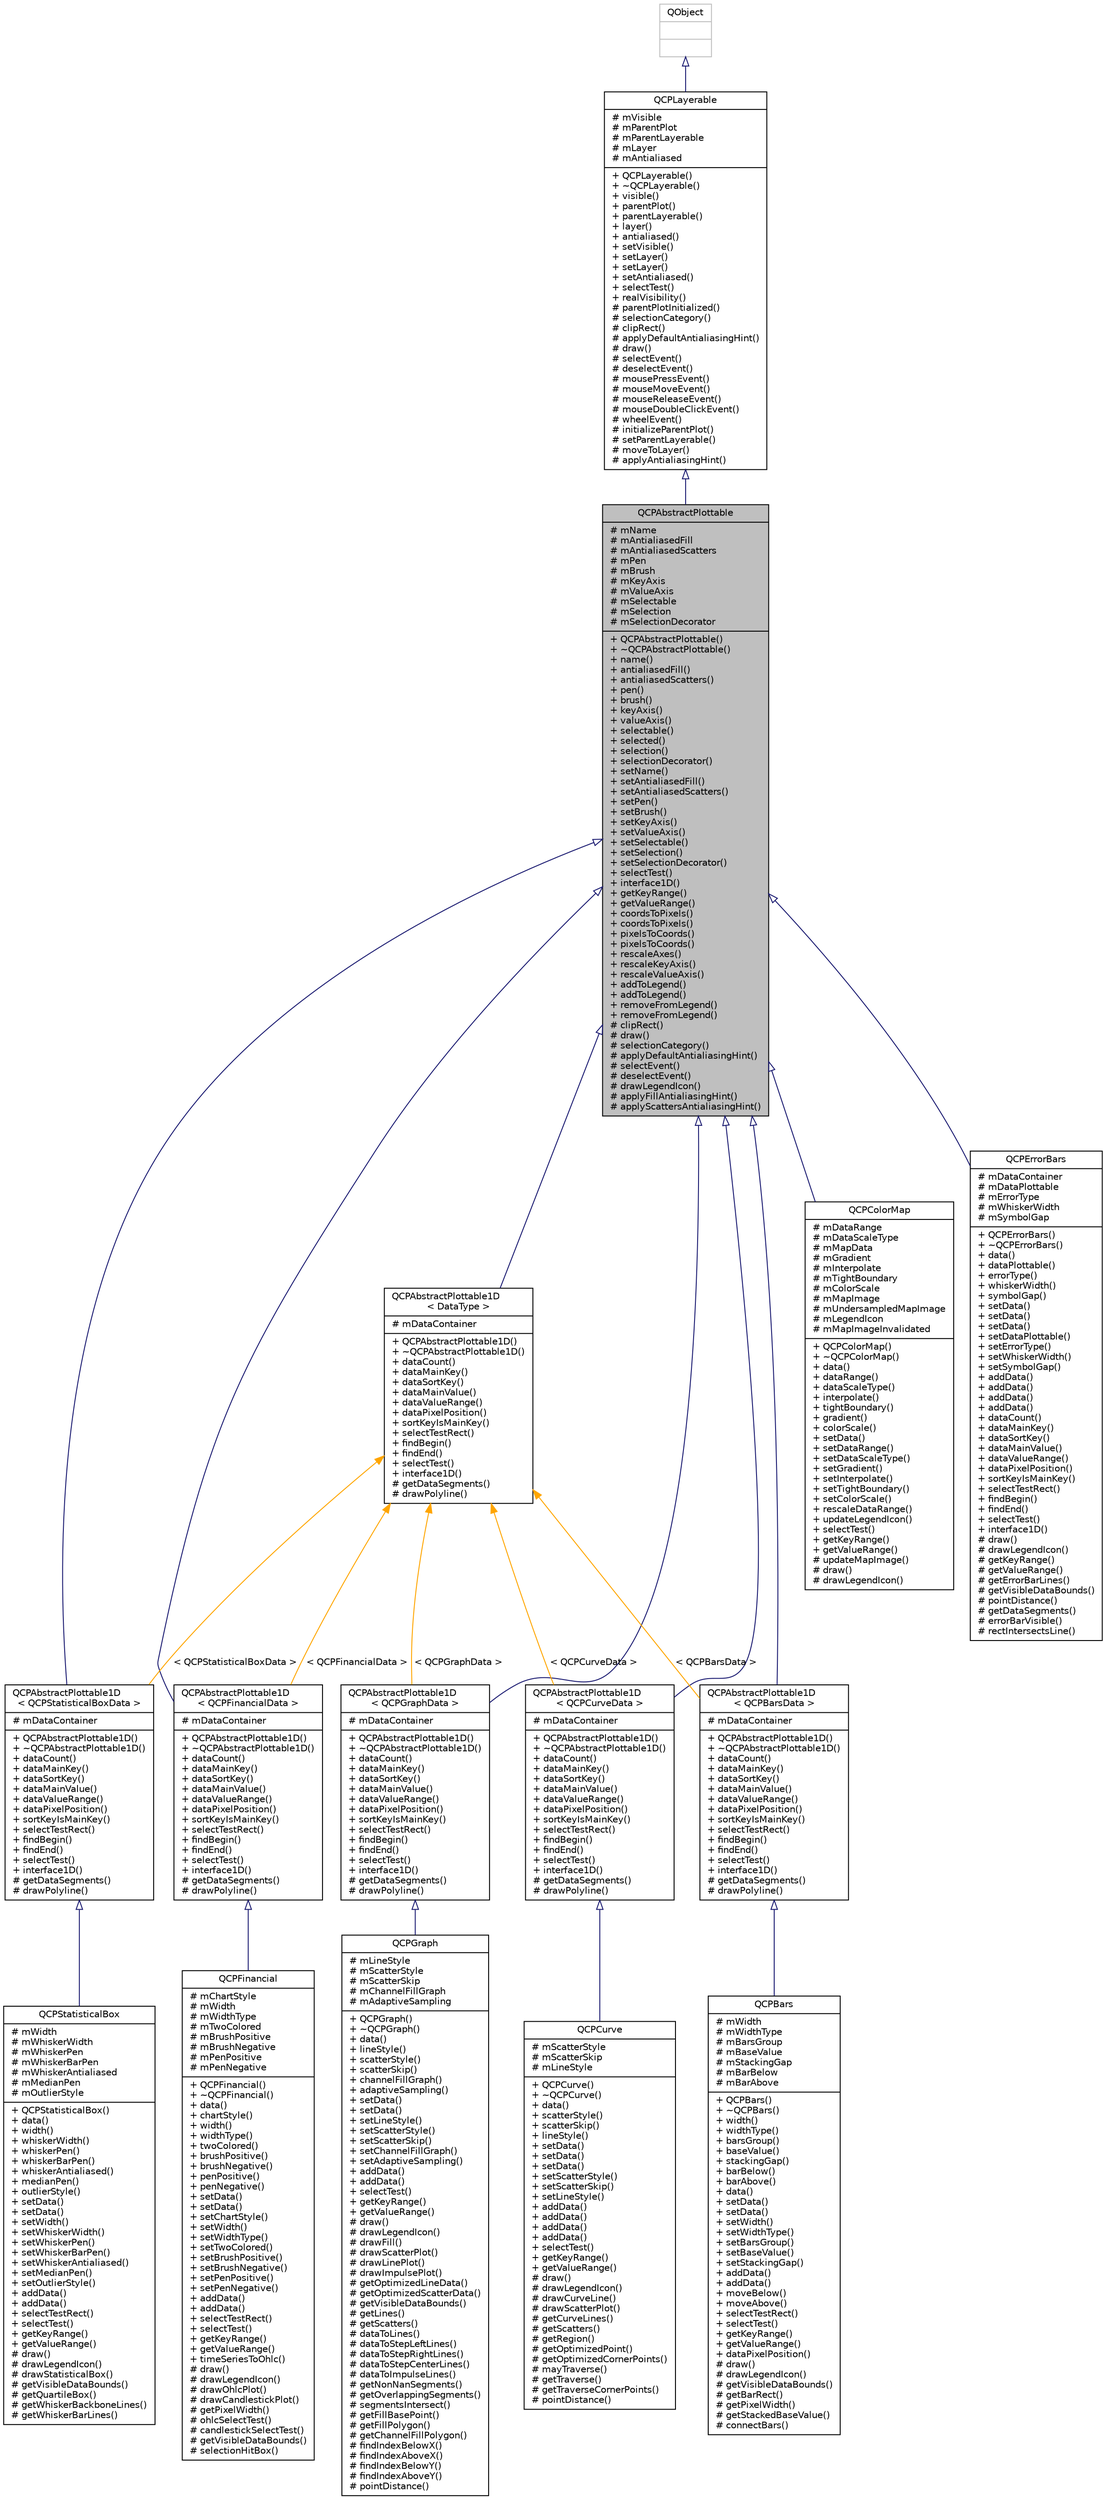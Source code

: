 digraph "QCPAbstractPlottable"
{
  edge [fontname="Helvetica",fontsize="10",labelfontname="Helvetica",labelfontsize="10"];
  node [fontname="Helvetica",fontsize="10",shape=record];
  Node70 [label="{QCPAbstractPlottable\n|# mName\l# mAntialiasedFill\l# mAntialiasedScatters\l# mPen\l# mBrush\l# mKeyAxis\l# mValueAxis\l# mSelectable\l# mSelection\l# mSelectionDecorator\l|+ QCPAbstractPlottable()\l+ ~QCPAbstractPlottable()\l+ name()\l+ antialiasedFill()\l+ antialiasedScatters()\l+ pen()\l+ brush()\l+ keyAxis()\l+ valueAxis()\l+ selectable()\l+ selected()\l+ selection()\l+ selectionDecorator()\l+ setName()\l+ setAntialiasedFill()\l+ setAntialiasedScatters()\l+ setPen()\l+ setBrush()\l+ setKeyAxis()\l+ setValueAxis()\l+ setSelectable()\l+ setSelection()\l+ setSelectionDecorator()\l+ selectTest()\l+ interface1D()\l+ getKeyRange()\l+ getValueRange()\l+ coordsToPixels()\l+ coordsToPixels()\l+ pixelsToCoords()\l+ pixelsToCoords()\l+ rescaleAxes()\l+ rescaleKeyAxis()\l+ rescaleValueAxis()\l+ addToLegend()\l+ addToLegend()\l+ removeFromLegend()\l+ removeFromLegend()\l# clipRect()\l# draw()\l# selectionCategory()\l# applyDefaultAntialiasingHint()\l# selectEvent()\l# deselectEvent()\l# drawLegendIcon()\l# applyFillAntialiasingHint()\l# applyScattersAntialiasingHint()\l}",height=0.2,width=0.4,color="black", fillcolor="grey75", style="filled", fontcolor="black"];
  Node71 -> Node70 [dir="back",color="midnightblue",fontsize="10",style="solid",arrowtail="onormal",fontname="Helvetica"];
  Node71 [label="{QCPLayerable\n|# mVisible\l# mParentPlot\l# mParentLayerable\l# mLayer\l# mAntialiased\l|+ QCPLayerable()\l+ ~QCPLayerable()\l+ visible()\l+ parentPlot()\l+ parentLayerable()\l+ layer()\l+ antialiased()\l+ setVisible()\l+ setLayer()\l+ setLayer()\l+ setAntialiased()\l+ selectTest()\l+ realVisibility()\l# parentPlotInitialized()\l# selectionCategory()\l# clipRect()\l# applyDefaultAntialiasingHint()\l# draw()\l# selectEvent()\l# deselectEvent()\l# mousePressEvent()\l# mouseMoveEvent()\l# mouseReleaseEvent()\l# mouseDoubleClickEvent()\l# wheelEvent()\l# initializeParentPlot()\l# setParentLayerable()\l# moveToLayer()\l# applyAntialiasingHint()\l}",height=0.2,width=0.4,color="black", fillcolor="white", style="filled",URL="$classQCPLayerable.html",tooltip="Base class for all drawable objects. "];
  Node72 -> Node71 [dir="back",color="midnightblue",fontsize="10",style="solid",arrowtail="onormal",fontname="Helvetica"];
  Node72 [label="{QObject\n||}",height=0.2,width=0.4,color="grey75", fillcolor="white", style="filled"];
  Node70 -> Node73 [dir="back",color="midnightblue",fontsize="10",style="solid",arrowtail="onormal",fontname="Helvetica"];
  Node73 [label="{QCPAbstractPlottable1D\l\< DataType \>\n|# mDataContainer\l|+ QCPAbstractPlottable1D()\l+ ~QCPAbstractPlottable1D()\l+ dataCount()\l+ dataMainKey()\l+ dataSortKey()\l+ dataMainValue()\l+ dataValueRange()\l+ dataPixelPosition()\l+ sortKeyIsMainKey()\l+ selectTestRect()\l+ findBegin()\l+ findEnd()\l+ selectTest()\l+ interface1D()\l# getDataSegments()\l# drawPolyline()\l}",height=0.2,width=0.4,color="black", fillcolor="white", style="filled",URL="$classQCPAbstractPlottable1D.html",tooltip="A template base class for plottables with one-dimensional data. "];
  Node73 -> Node74 [dir="back",color="orange",fontsize="10",style="solid",label=" \< QCPFinancialData \>" ,fontname="Helvetica"];
  Node74 [label="{QCPAbstractPlottable1D\l\< QCPFinancialData \>\n|# mDataContainer\l|+ QCPAbstractPlottable1D()\l+ ~QCPAbstractPlottable1D()\l+ dataCount()\l+ dataMainKey()\l+ dataSortKey()\l+ dataMainValue()\l+ dataValueRange()\l+ dataPixelPosition()\l+ sortKeyIsMainKey()\l+ selectTestRect()\l+ findBegin()\l+ findEnd()\l+ selectTest()\l+ interface1D()\l# getDataSegments()\l# drawPolyline()\l}",height=0.2,width=0.4,color="black", fillcolor="white", style="filled",URL="$classQCPAbstractPlottable1D.html"];
  Node74 -> Node75 [dir="back",color="midnightblue",fontsize="10",style="solid",arrowtail="onormal",fontname="Helvetica"];
  Node75 [label="{QCPFinancial\n|# mChartStyle\l# mWidth\l# mWidthType\l# mTwoColored\l# mBrushPositive\l# mBrushNegative\l# mPenPositive\l# mPenNegative\l|+ QCPFinancial()\l+ ~QCPFinancial()\l+ data()\l+ chartStyle()\l+ width()\l+ widthType()\l+ twoColored()\l+ brushPositive()\l+ brushNegative()\l+ penPositive()\l+ penNegative()\l+ setData()\l+ setData()\l+ setChartStyle()\l+ setWidth()\l+ setWidthType()\l+ setTwoColored()\l+ setBrushPositive()\l+ setBrushNegative()\l+ setPenPositive()\l+ setPenNegative()\l+ addData()\l+ addData()\l+ selectTestRect()\l+ selectTest()\l+ getKeyRange()\l+ getValueRange()\l+ timeSeriesToOhlc()\l# draw()\l# drawLegendIcon()\l# drawOhlcPlot()\l# drawCandlestickPlot()\l# getPixelWidth()\l# ohlcSelectTest()\l# candlestickSelectTest()\l# getVisibleDataBounds()\l# selectionHitBox()\l}",height=0.2,width=0.4,color="black", fillcolor="white", style="filled",URL="$classQCPFinancial.html",tooltip="A plottable representing a financial stock chart. "];
  Node73 -> Node76 [dir="back",color="orange",fontsize="10",style="solid",label=" \< QCPStatisticalBoxData \>" ,fontname="Helvetica"];
  Node76 [label="{QCPAbstractPlottable1D\l\< QCPStatisticalBoxData \>\n|# mDataContainer\l|+ QCPAbstractPlottable1D()\l+ ~QCPAbstractPlottable1D()\l+ dataCount()\l+ dataMainKey()\l+ dataSortKey()\l+ dataMainValue()\l+ dataValueRange()\l+ dataPixelPosition()\l+ sortKeyIsMainKey()\l+ selectTestRect()\l+ findBegin()\l+ findEnd()\l+ selectTest()\l+ interface1D()\l# getDataSegments()\l# drawPolyline()\l}",height=0.2,width=0.4,color="black", fillcolor="white", style="filled",URL="$classQCPAbstractPlottable1D.html"];
  Node76 -> Node77 [dir="back",color="midnightblue",fontsize="10",style="solid",arrowtail="onormal",fontname="Helvetica"];
  Node77 [label="{QCPStatisticalBox\n|# mWidth\l# mWhiskerWidth\l# mWhiskerPen\l# mWhiskerBarPen\l# mWhiskerAntialiased\l# mMedianPen\l# mOutlierStyle\l|+ QCPStatisticalBox()\l+ data()\l+ width()\l+ whiskerWidth()\l+ whiskerPen()\l+ whiskerBarPen()\l+ whiskerAntialiased()\l+ medianPen()\l+ outlierStyle()\l+ setData()\l+ setData()\l+ setWidth()\l+ setWhiskerWidth()\l+ setWhiskerPen()\l+ setWhiskerBarPen()\l+ setWhiskerAntialiased()\l+ setMedianPen()\l+ setOutlierStyle()\l+ addData()\l+ addData()\l+ selectTestRect()\l+ selectTest()\l+ getKeyRange()\l+ getValueRange()\l# draw()\l# drawLegendIcon()\l# drawStatisticalBox()\l# getVisibleDataBounds()\l# getQuartileBox()\l# getWhiskerBackboneLines()\l# getWhiskerBarLines()\l}",height=0.2,width=0.4,color="black", fillcolor="white", style="filled",URL="$classQCPStatisticalBox.html",tooltip="A plottable representing a single statistical box in a plot. "];
  Node73 -> Node78 [dir="back",color="orange",fontsize="10",style="solid",label=" \< QCPGraphData \>" ,fontname="Helvetica"];
  Node78 [label="{QCPAbstractPlottable1D\l\< QCPGraphData \>\n|# mDataContainer\l|+ QCPAbstractPlottable1D()\l+ ~QCPAbstractPlottable1D()\l+ dataCount()\l+ dataMainKey()\l+ dataSortKey()\l+ dataMainValue()\l+ dataValueRange()\l+ dataPixelPosition()\l+ sortKeyIsMainKey()\l+ selectTestRect()\l+ findBegin()\l+ findEnd()\l+ selectTest()\l+ interface1D()\l# getDataSegments()\l# drawPolyline()\l}",height=0.2,width=0.4,color="black", fillcolor="white", style="filled",URL="$classQCPAbstractPlottable1D.html"];
  Node78 -> Node79 [dir="back",color="midnightblue",fontsize="10",style="solid",arrowtail="onormal",fontname="Helvetica"];
  Node79 [label="{QCPGraph\n|# mLineStyle\l# mScatterStyle\l# mScatterSkip\l# mChannelFillGraph\l# mAdaptiveSampling\l|+ QCPGraph()\l+ ~QCPGraph()\l+ data()\l+ lineStyle()\l+ scatterStyle()\l+ scatterSkip()\l+ channelFillGraph()\l+ adaptiveSampling()\l+ setData()\l+ setData()\l+ setLineStyle()\l+ setScatterStyle()\l+ setScatterSkip()\l+ setChannelFillGraph()\l+ setAdaptiveSampling()\l+ addData()\l+ addData()\l+ selectTest()\l+ getKeyRange()\l+ getValueRange()\l# draw()\l# drawLegendIcon()\l# drawFill()\l# drawScatterPlot()\l# drawLinePlot()\l# drawImpulsePlot()\l# getOptimizedLineData()\l# getOptimizedScatterData()\l# getVisibleDataBounds()\l# getLines()\l# getScatters()\l# dataToLines()\l# dataToStepLeftLines()\l# dataToStepRightLines()\l# dataToStepCenterLines()\l# dataToImpulseLines()\l# getNonNanSegments()\l# getOverlappingSegments()\l# segmentsIntersect()\l# getFillBasePoint()\l# getFillPolygon()\l# getChannelFillPolygon()\l# findIndexBelowX()\l# findIndexAboveX()\l# findIndexBelowY()\l# findIndexAboveY()\l# pointDistance()\l}",height=0.2,width=0.4,color="black", fillcolor="white", style="filled",URL="$classQCPGraph.html",tooltip="A plottable representing a graph in a plot. "];
  Node73 -> Node80 [dir="back",color="orange",fontsize="10",style="solid",label=" \< QCPBarsData \>" ,fontname="Helvetica"];
  Node80 [label="{QCPAbstractPlottable1D\l\< QCPBarsData \>\n|# mDataContainer\l|+ QCPAbstractPlottable1D()\l+ ~QCPAbstractPlottable1D()\l+ dataCount()\l+ dataMainKey()\l+ dataSortKey()\l+ dataMainValue()\l+ dataValueRange()\l+ dataPixelPosition()\l+ sortKeyIsMainKey()\l+ selectTestRect()\l+ findBegin()\l+ findEnd()\l+ selectTest()\l+ interface1D()\l# getDataSegments()\l# drawPolyline()\l}",height=0.2,width=0.4,color="black", fillcolor="white", style="filled",URL="$classQCPAbstractPlottable1D.html"];
  Node80 -> Node81 [dir="back",color="midnightblue",fontsize="10",style="solid",arrowtail="onormal",fontname="Helvetica"];
  Node81 [label="{QCPBars\n|# mWidth\l# mWidthType\l# mBarsGroup\l# mBaseValue\l# mStackingGap\l# mBarBelow\l# mBarAbove\l|+ QCPBars()\l+ ~QCPBars()\l+ width()\l+ widthType()\l+ barsGroup()\l+ baseValue()\l+ stackingGap()\l+ barBelow()\l+ barAbove()\l+ data()\l+ setData()\l+ setData()\l+ setWidth()\l+ setWidthType()\l+ setBarsGroup()\l+ setBaseValue()\l+ setStackingGap()\l+ addData()\l+ addData()\l+ moveBelow()\l+ moveAbove()\l+ selectTestRect()\l+ selectTest()\l+ getKeyRange()\l+ getValueRange()\l+ dataPixelPosition()\l# draw()\l# drawLegendIcon()\l# getVisibleDataBounds()\l# getBarRect()\l# getPixelWidth()\l# getStackedBaseValue()\l# connectBars()\l}",height=0.2,width=0.4,color="black", fillcolor="white", style="filled",URL="$classQCPBars.html",tooltip="A plottable representing a bar chart in a plot. "];
  Node73 -> Node82 [dir="back",color="orange",fontsize="10",style="solid",label=" \< QCPCurveData \>" ,fontname="Helvetica"];
  Node82 [label="{QCPAbstractPlottable1D\l\< QCPCurveData \>\n|# mDataContainer\l|+ QCPAbstractPlottable1D()\l+ ~QCPAbstractPlottable1D()\l+ dataCount()\l+ dataMainKey()\l+ dataSortKey()\l+ dataMainValue()\l+ dataValueRange()\l+ dataPixelPosition()\l+ sortKeyIsMainKey()\l+ selectTestRect()\l+ findBegin()\l+ findEnd()\l+ selectTest()\l+ interface1D()\l# getDataSegments()\l# drawPolyline()\l}",height=0.2,width=0.4,color="black", fillcolor="white", style="filled",URL="$classQCPAbstractPlottable1D.html"];
  Node82 -> Node83 [dir="back",color="midnightblue",fontsize="10",style="solid",arrowtail="onormal",fontname="Helvetica"];
  Node83 [label="{QCPCurve\n|# mScatterStyle\l# mScatterSkip\l# mLineStyle\l|+ QCPCurve()\l+ ~QCPCurve()\l+ data()\l+ scatterStyle()\l+ scatterSkip()\l+ lineStyle()\l+ setData()\l+ setData()\l+ setData()\l+ setScatterStyle()\l+ setScatterSkip()\l+ setLineStyle()\l+ addData()\l+ addData()\l+ addData()\l+ addData()\l+ selectTest()\l+ getKeyRange()\l+ getValueRange()\l# draw()\l# drawLegendIcon()\l# drawCurveLine()\l# drawScatterPlot()\l# getCurveLines()\l# getScatters()\l# getRegion()\l# getOptimizedPoint()\l# getOptimizedCornerPoints()\l# mayTraverse()\l# getTraverse()\l# getTraverseCornerPoints()\l# pointDistance()\l}",height=0.2,width=0.4,color="black", fillcolor="white", style="filled",URL="$classQCPCurve.html",tooltip="A plottable representing a parametric curve in a plot. "];
  Node70 -> Node80 [dir="back",color="midnightblue",fontsize="10",style="solid",arrowtail="onormal",fontname="Helvetica"];
  Node70 -> Node82 [dir="back",color="midnightblue",fontsize="10",style="solid",arrowtail="onormal",fontname="Helvetica"];
  Node70 -> Node74 [dir="back",color="midnightblue",fontsize="10",style="solid",arrowtail="onormal",fontname="Helvetica"];
  Node70 -> Node78 [dir="back",color="midnightblue",fontsize="10",style="solid",arrowtail="onormal",fontname="Helvetica"];
  Node70 -> Node76 [dir="back",color="midnightblue",fontsize="10",style="solid",arrowtail="onormal",fontname="Helvetica"];
  Node70 -> Node84 [dir="back",color="midnightblue",fontsize="10",style="solid",arrowtail="onormal",fontname="Helvetica"];
  Node84 [label="{QCPColorMap\n|# mDataRange\l# mDataScaleType\l# mMapData\l# mGradient\l# mInterpolate\l# mTightBoundary\l# mColorScale\l# mMapImage\l# mUndersampledMapImage\l# mLegendIcon\l# mMapImageInvalidated\l|+ QCPColorMap()\l+ ~QCPColorMap()\l+ data()\l+ dataRange()\l+ dataScaleType()\l+ interpolate()\l+ tightBoundary()\l+ gradient()\l+ colorScale()\l+ setData()\l+ setDataRange()\l+ setDataScaleType()\l+ setGradient()\l+ setInterpolate()\l+ setTightBoundary()\l+ setColorScale()\l+ rescaleDataRange()\l+ updateLegendIcon()\l+ selectTest()\l+ getKeyRange()\l+ getValueRange()\l# updateMapImage()\l# draw()\l# drawLegendIcon()\l}",height=0.2,width=0.4,color="black", fillcolor="white", style="filled",URL="$classQCPColorMap.html",tooltip="A plottable representing a two-dimensional color map in a plot. "];
  Node70 -> Node85 [dir="back",color="midnightblue",fontsize="10",style="solid",arrowtail="onormal",fontname="Helvetica"];
  Node85 [label="{QCPErrorBars\n|# mDataContainer\l# mDataPlottable\l# mErrorType\l# mWhiskerWidth\l# mSymbolGap\l|+ QCPErrorBars()\l+ ~QCPErrorBars()\l+ data()\l+ dataPlottable()\l+ errorType()\l+ whiskerWidth()\l+ symbolGap()\l+ setData()\l+ setData()\l+ setData()\l+ setDataPlottable()\l+ setErrorType()\l+ setWhiskerWidth()\l+ setSymbolGap()\l+ addData()\l+ addData()\l+ addData()\l+ addData()\l+ dataCount()\l+ dataMainKey()\l+ dataSortKey()\l+ dataMainValue()\l+ dataValueRange()\l+ dataPixelPosition()\l+ sortKeyIsMainKey()\l+ selectTestRect()\l+ findBegin()\l+ findEnd()\l+ selectTest()\l+ interface1D()\l# draw()\l# drawLegendIcon()\l# getKeyRange()\l# getValueRange()\l# getErrorBarLines()\l# getVisibleDataBounds()\l# pointDistance()\l# getDataSegments()\l# errorBarVisible()\l# rectIntersectsLine()\l}",height=0.2,width=0.4,color="black", fillcolor="white", style="filled",URL="$classQCPErrorBars.html",tooltip="A plottable that adds a set of error bars to other plottables. "];
}
